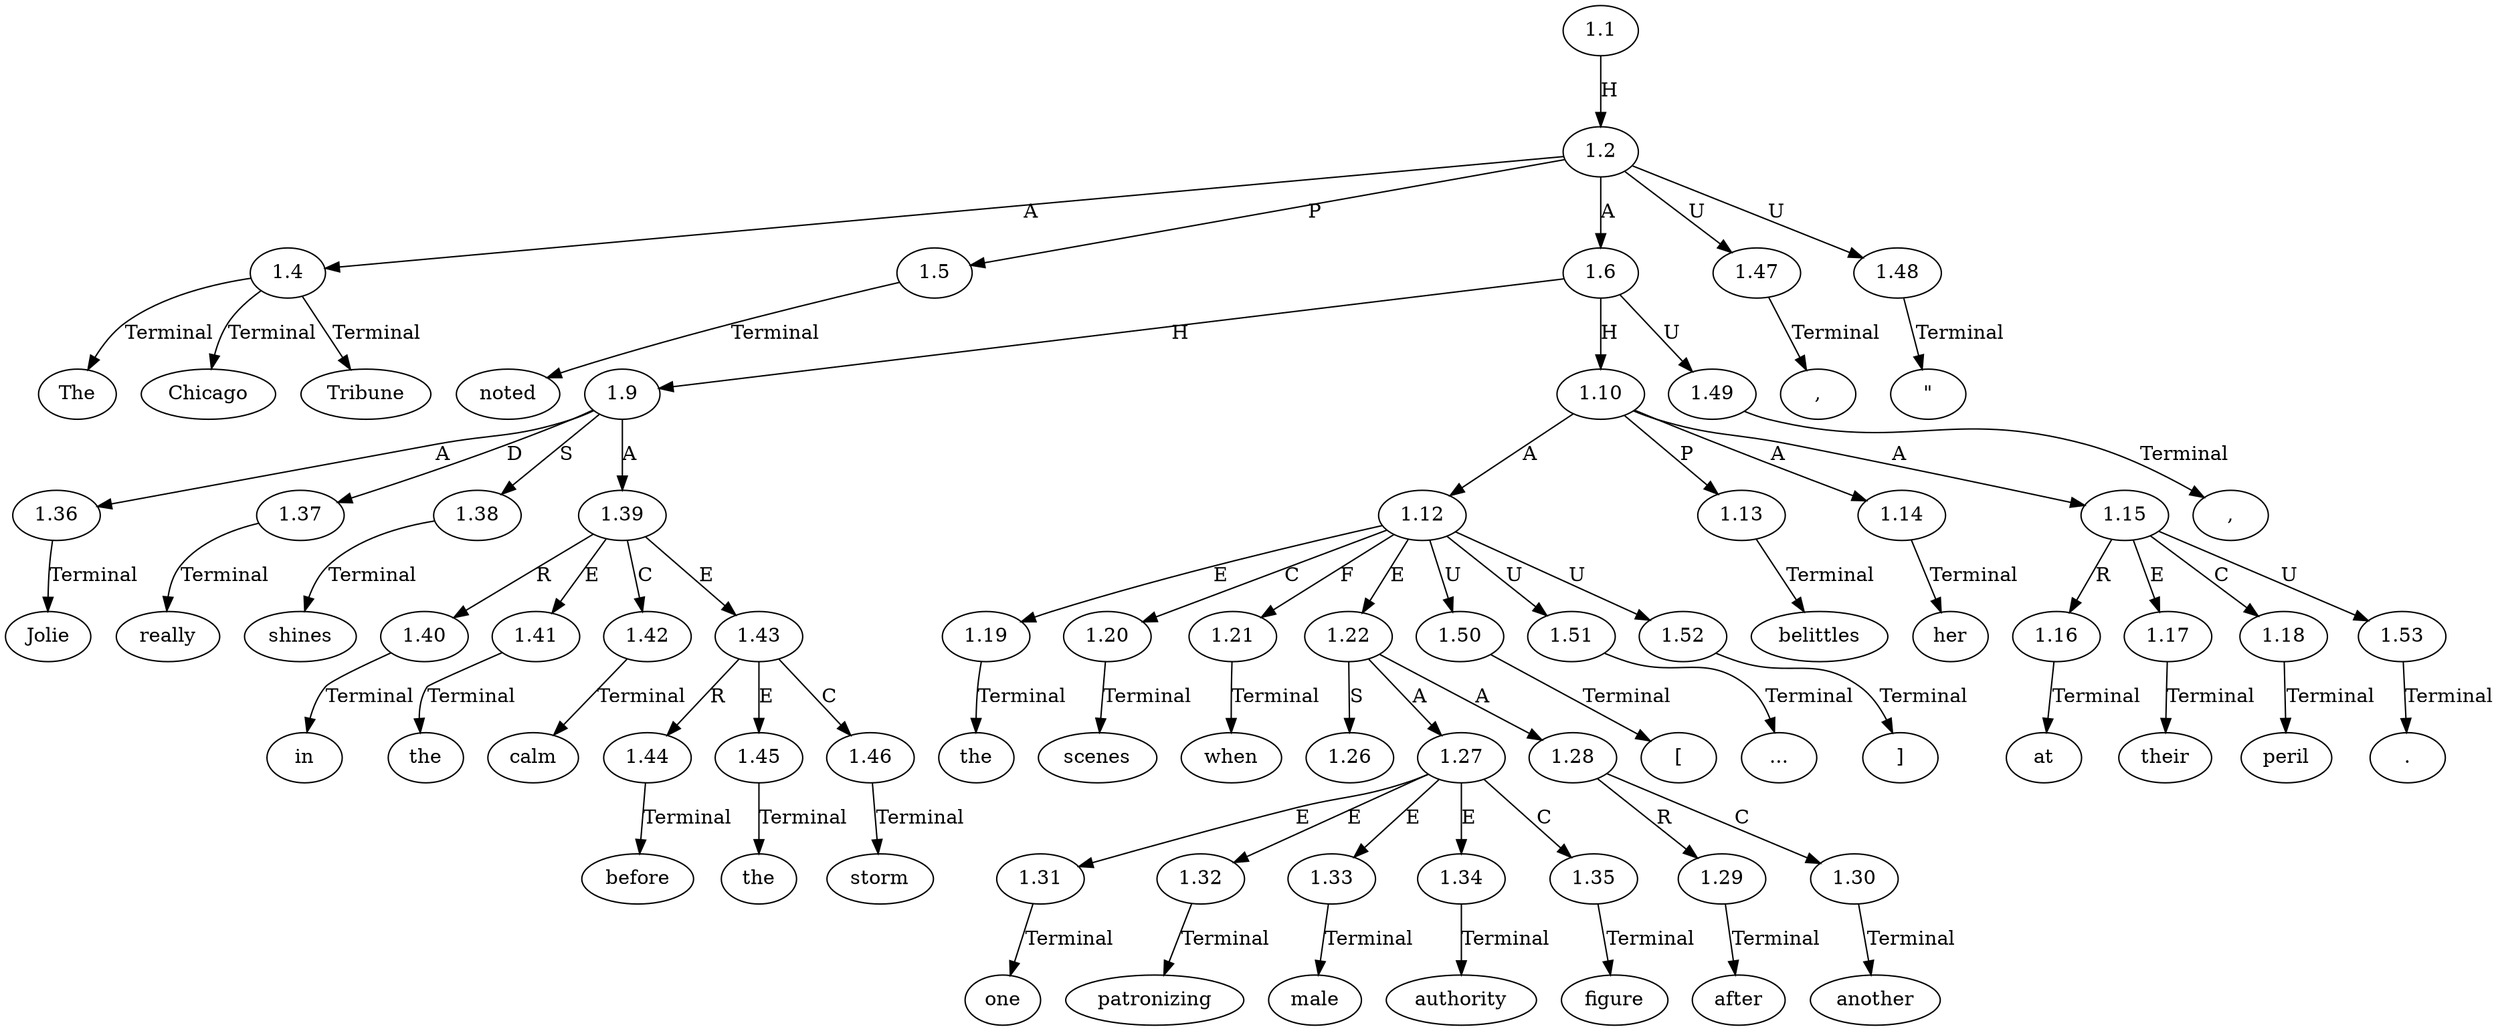 // Graph
digraph {
	0.1 [label=The ordering=out]
	0.10 [label=in ordering=out]
	0.11 [label=the ordering=out]
	0.12 [label=calm ordering=out]
	0.13 [label=before ordering=out]
	0.14 [label=the ordering=out]
	0.15 [label=storm ordering=out]
	0.16 [label="," ordering=out]
	0.17 [label=the ordering=out]
	0.18 [label=scenes ordering=out]
	0.19 [label="[" ordering=out]
	0.2 [label=Chicago ordering=out]
	0.20 [label="..." ordering=out]
	0.21 [label="]" ordering=out]
	0.22 [label=when ordering=out]
	0.23 [label=one ordering=out]
	0.24 [label=patronizing ordering=out]
	0.25 [label=male ordering=out]
	0.26 [label=authority ordering=out]
	0.27 [label=figure ordering=out]
	0.28 [label=after ordering=out]
	0.29 [label=another ordering=out]
	0.3 [label=Tribune ordering=out]
	0.30 [label=belittles ordering=out]
	0.31 [label=her ordering=out]
	0.32 [label=at ordering=out]
	0.33 [label=their ordering=out]
	0.34 [label=peril ordering=out]
	0.35 [label="." ordering=out]
	0.4 [label=noted ordering=out]
	0.5 [label="," ordering=out]
	0.6 [label="\"" ordering=out]
	0.7 [label=Jolie ordering=out]
	0.8 [label=really ordering=out]
	0.9 [label=shines ordering=out]
	1.1 [label=1.1 ordering=out]
	1.2 [label=1.2 ordering=out]
	1.4 [label=1.4 ordering=out]
	1.5 [label=1.5 ordering=out]
	1.6 [label=1.6 ordering=out]
	1.9 [label=1.9 ordering=out]
	1.10 [label=1.10 ordering=out]
	1.12 [label=1.12 ordering=out]
	1.13 [label=1.13 ordering=out]
	1.14 [label=1.14 ordering=out]
	1.15 [label=1.15 ordering=out]
	1.16 [label=1.16 ordering=out]
	1.17 [label=1.17 ordering=out]
	1.18 [label=1.18 ordering=out]
	1.19 [label=1.19 ordering=out]
	1.20 [label=1.20 ordering=out]
	1.21 [label=1.21 ordering=out]
	1.22 [label=1.22 ordering=out]
	1.26 [label=1.26 ordering=out]
	1.27 [label=1.27 ordering=out]
	1.28 [label=1.28 ordering=out]
	1.29 [label=1.29 ordering=out]
	1.30 [label=1.30 ordering=out]
	1.31 [label=1.31 ordering=out]
	1.32 [label=1.32 ordering=out]
	1.33 [label=1.33 ordering=out]
	1.34 [label=1.34 ordering=out]
	1.35 [label=1.35 ordering=out]
	1.36 [label=1.36 ordering=out]
	1.37 [label=1.37 ordering=out]
	1.38 [label=1.38 ordering=out]
	1.39 [label=1.39 ordering=out]
	1.40 [label=1.40 ordering=out]
	1.41 [label=1.41 ordering=out]
	1.42 [label=1.42 ordering=out]
	1.43 [label=1.43 ordering=out]
	1.44 [label=1.44 ordering=out]
	1.45 [label=1.45 ordering=out]
	1.46 [label=1.46 ordering=out]
	1.47 [label=1.47 ordering=out]
	1.48 [label=1.48 ordering=out]
	1.49 [label=1.49 ordering=out]
	1.50 [label=1.50 ordering=out]
	1.51 [label=1.51 ordering=out]
	1.52 [label=1.52 ordering=out]
	1.53 [label=1.53 ordering=out]
	1.1 -> 1.2 [label=H ordering=out]
	1.2 -> 1.4 [label=A ordering=out]
	1.2 -> 1.5 [label=P ordering=out]
	1.2 -> 1.6 [label=A ordering=out]
	1.2 -> 1.47 [label=U ordering=out]
	1.2 -> 1.48 [label=U ordering=out]
	1.4 -> 0.1 [label=Terminal ordering=out]
	1.4 -> 0.2 [label=Terminal ordering=out]
	1.4 -> 0.3 [label=Terminal ordering=out]
	1.5 -> 0.4 [label=Terminal ordering=out]
	1.6 -> 1.9 [label=H ordering=out]
	1.6 -> 1.10 [label=H ordering=out]
	1.6 -> 1.49 [label=U ordering=out]
	1.9 -> 1.36 [label=A ordering=out]
	1.9 -> 1.37 [label=D ordering=out]
	1.9 -> 1.38 [label=S ordering=out]
	1.9 -> 1.39 [label=A ordering=out]
	1.10 -> 1.12 [label=A ordering=out]
	1.10 -> 1.13 [label=P ordering=out]
	1.10 -> 1.14 [label=A ordering=out]
	1.10 -> 1.15 [label=A ordering=out]
	1.12 -> 1.19 [label=E ordering=out]
	1.12 -> 1.20 [label=C ordering=out]
	1.12 -> 1.21 [label=F ordering=out]
	1.12 -> 1.22 [label=E ordering=out]
	1.12 -> 1.50 [label=U ordering=out]
	1.12 -> 1.51 [label=U ordering=out]
	1.12 -> 1.52 [label=U ordering=out]
	1.13 -> 0.30 [label=Terminal ordering=out]
	1.14 -> 0.31 [label=Terminal ordering=out]
	1.15 -> 1.16 [label=R ordering=out]
	1.15 -> 1.17 [label=E ordering=out]
	1.15 -> 1.18 [label=C ordering=out]
	1.15 -> 1.53 [label=U ordering=out]
	1.16 -> 0.32 [label=Terminal ordering=out]
	1.17 -> 0.33 [label=Terminal ordering=out]
	1.18 -> 0.34 [label=Terminal ordering=out]
	1.19 -> 0.17 [label=Terminal ordering=out]
	1.20 -> 0.18 [label=Terminal ordering=out]
	1.21 -> 0.22 [label=Terminal ordering=out]
	1.22 -> 1.26 [label=S ordering=out]
	1.22 -> 1.27 [label=A ordering=out]
	1.22 -> 1.28 [label=A ordering=out]
	1.27 -> 1.31 [label=E ordering=out]
	1.27 -> 1.32 [label=E ordering=out]
	1.27 -> 1.33 [label=E ordering=out]
	1.27 -> 1.34 [label=E ordering=out]
	1.27 -> 1.35 [label=C ordering=out]
	1.28 -> 1.29 [label=R ordering=out]
	1.28 -> 1.30 [label=C ordering=out]
	1.29 -> 0.28 [label=Terminal ordering=out]
	1.30 -> 0.29 [label=Terminal ordering=out]
	1.31 -> 0.23 [label=Terminal ordering=out]
	1.32 -> 0.24 [label=Terminal ordering=out]
	1.33 -> 0.25 [label=Terminal ordering=out]
	1.34 -> 0.26 [label=Terminal ordering=out]
	1.35 -> 0.27 [label=Terminal ordering=out]
	1.36 -> 0.7 [label=Terminal ordering=out]
	1.37 -> 0.8 [label=Terminal ordering=out]
	1.38 -> 0.9 [label=Terminal ordering=out]
	1.39 -> 1.40 [label=R ordering=out]
	1.39 -> 1.41 [label=E ordering=out]
	1.39 -> 1.42 [label=C ordering=out]
	1.39 -> 1.43 [label=E ordering=out]
	1.40 -> 0.10 [label=Terminal ordering=out]
	1.41 -> 0.11 [label=Terminal ordering=out]
	1.42 -> 0.12 [label=Terminal ordering=out]
	1.43 -> 1.44 [label=R ordering=out]
	1.43 -> 1.45 [label=E ordering=out]
	1.43 -> 1.46 [label=C ordering=out]
	1.44 -> 0.13 [label=Terminal ordering=out]
	1.45 -> 0.14 [label=Terminal ordering=out]
	1.46 -> 0.15 [label=Terminal ordering=out]
	1.47 -> 0.5 [label=Terminal ordering=out]
	1.48 -> 0.6 [label=Terminal ordering=out]
	1.49 -> 0.16 [label=Terminal ordering=out]
	1.50 -> 0.19 [label=Terminal ordering=out]
	1.51 -> 0.20 [label=Terminal ordering=out]
	1.52 -> 0.21 [label=Terminal ordering=out]
	1.53 -> 0.35 [label=Terminal ordering=out]
}
